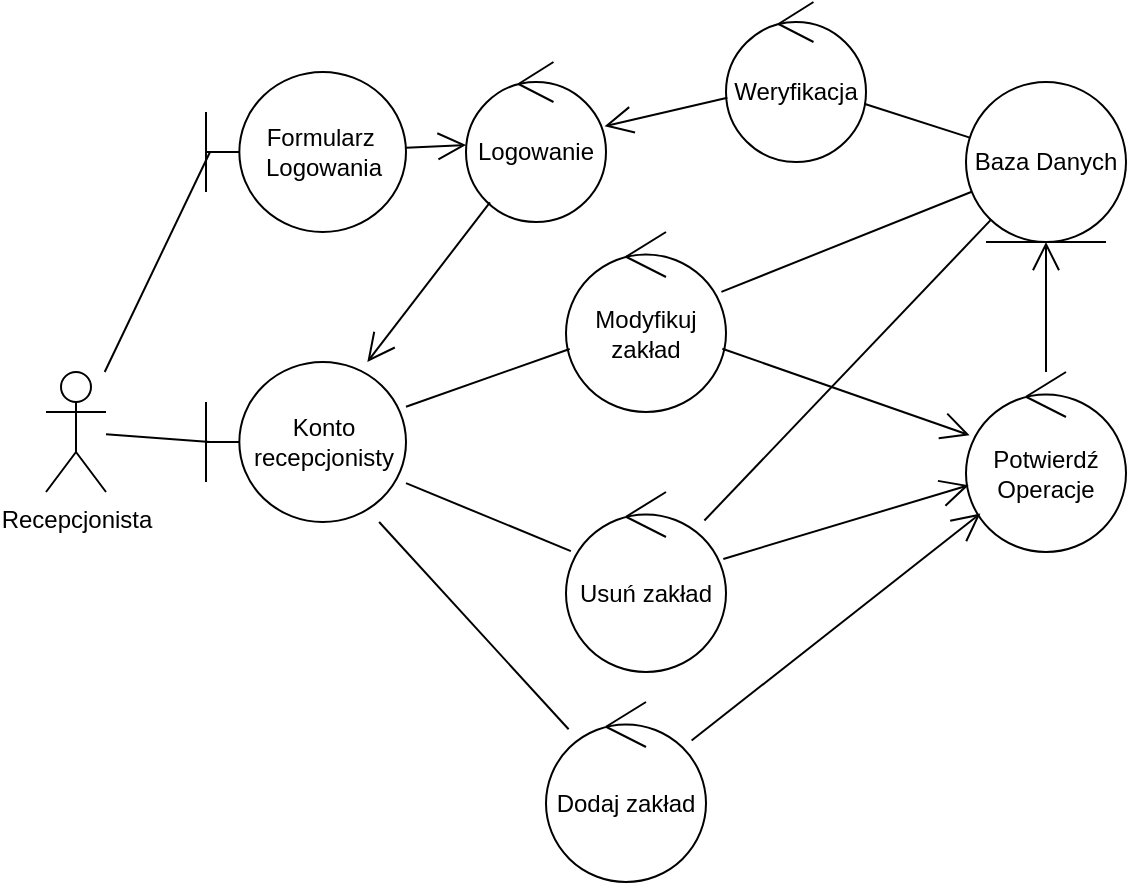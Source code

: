<mxfile version="26.1.3">
  <diagram name="Page-1" id="c4acf3e9-155e-7222-9cf6-157b1a14988f">
    <mxGraphModel dx="1434" dy="782" grid="1" gridSize="10" guides="1" tooltips="1" connect="1" arrows="1" fold="1" page="1" pageScale="1" pageWidth="850" pageHeight="1100" background="none" math="0" shadow="0">
      <root>
        <mxCell id="0" />
        <mxCell id="1" parent="0" />
        <mxCell id="8rCWrljmy4RwtUVsC9Tm-1" value="Recepcjonista" style="shape=umlActor;verticalLabelPosition=bottom;verticalAlign=top;html=1;outlineConnect=0;" parent="1" vertex="1">
          <mxGeometry x="30" y="255" width="30" height="60" as="geometry" />
        </mxCell>
        <mxCell id="8rCWrljmy4RwtUVsC9Tm-10" value="Formularz&amp;nbsp;&lt;div&gt;Logowania&lt;/div&gt;" style="shape=umlBoundary;whiteSpace=wrap;html=1;" parent="1" vertex="1">
          <mxGeometry x="110" y="105" width="100" height="80" as="geometry" />
        </mxCell>
        <mxCell id="8rCWrljmy4RwtUVsC9Tm-20" value="Baza Danych" style="ellipse;shape=umlEntity;whiteSpace=wrap;html=1;" parent="1" vertex="1">
          <mxGeometry x="490" y="110" width="80" height="80" as="geometry" />
        </mxCell>
        <mxCell id="8rCWrljmy4RwtUVsC9Tm-22" value="Usuń zakład" style="ellipse;shape=umlControl;whiteSpace=wrap;html=1;" parent="1" vertex="1">
          <mxGeometry x="290" y="315" width="80" height="90" as="geometry" />
        </mxCell>
        <mxCell id="8rCWrljmy4RwtUVsC9Tm-23" value="Dodaj zakład" style="ellipse;shape=umlControl;whiteSpace=wrap;html=1;" parent="1" vertex="1">
          <mxGeometry x="280" y="420" width="80" height="90" as="geometry" />
        </mxCell>
        <mxCell id="8rCWrljmy4RwtUVsC9Tm-24" value="Modyfikuj zakład" style="ellipse;shape=umlControl;whiteSpace=wrap;html=1;" parent="1" vertex="1">
          <mxGeometry x="290" y="185" width="80" height="90" as="geometry" />
        </mxCell>
        <mxCell id="8rCWrljmy4RwtUVsC9Tm-28" value="Potwierdź&lt;div&gt;Operacje&lt;/div&gt;" style="ellipse;shape=umlControl;whiteSpace=wrap;html=1;" parent="1" vertex="1">
          <mxGeometry x="490" y="255" width="80" height="90" as="geometry" />
        </mxCell>
        <mxCell id="6bZQrnsrSvvIPw0sIYaq-1" value="" style="endArrow=none;html=1;rounded=0;entryX=0.02;entryY=0.5;entryDx=0;entryDy=0;entryPerimeter=0;" edge="1" parent="1" source="8rCWrljmy4RwtUVsC9Tm-1" target="8rCWrljmy4RwtUVsC9Tm-10">
          <mxGeometry width="50" height="50" relative="1" as="geometry">
            <mxPoint x="110" y="260" as="sourcePoint" />
            <mxPoint x="140" y="260" as="targetPoint" />
          </mxGeometry>
        </mxCell>
        <mxCell id="6bZQrnsrSvvIPw0sIYaq-2" value="Logowanie" style="ellipse;shape=umlControl;whiteSpace=wrap;html=1;" vertex="1" parent="1">
          <mxGeometry x="240" y="100" width="70" height="80" as="geometry" />
        </mxCell>
        <mxCell id="6bZQrnsrSvvIPw0sIYaq-3" value="" style="endArrow=open;endFill=1;endSize=12;html=1;rounded=0;" edge="1" parent="1" source="8rCWrljmy4RwtUVsC9Tm-10" target="6bZQrnsrSvvIPw0sIYaq-2">
          <mxGeometry width="160" relative="1" as="geometry">
            <mxPoint x="190" y="200" as="sourcePoint" />
            <mxPoint x="350" y="200" as="targetPoint" />
          </mxGeometry>
        </mxCell>
        <mxCell id="6bZQrnsrSvvIPw0sIYaq-4" value="Konto recepcjonisty" style="shape=umlBoundary;whiteSpace=wrap;html=1;" vertex="1" parent="1">
          <mxGeometry x="110" y="250" width="100" height="80" as="geometry" />
        </mxCell>
        <mxCell id="6bZQrnsrSvvIPw0sIYaq-5" value="" style="endArrow=none;html=1;rounded=0;entryX=0.02;entryY=0.5;entryDx=0;entryDy=0;entryPerimeter=0;" edge="1" parent="1" source="8rCWrljmy4RwtUVsC9Tm-1" target="6bZQrnsrSvvIPw0sIYaq-4">
          <mxGeometry width="50" height="50" relative="1" as="geometry">
            <mxPoint x="90" y="295" as="sourcePoint" />
            <mxPoint x="140" y="245" as="targetPoint" />
          </mxGeometry>
        </mxCell>
        <mxCell id="6bZQrnsrSvvIPw0sIYaq-6" value="" style="endArrow=open;endFill=1;endSize=12;html=1;rounded=0;" edge="1" parent="1" source="6bZQrnsrSvvIPw0sIYaq-2" target="6bZQrnsrSvvIPw0sIYaq-4">
          <mxGeometry width="160" relative="1" as="geometry">
            <mxPoint x="220" y="190" as="sourcePoint" />
            <mxPoint x="380" y="190" as="targetPoint" />
          </mxGeometry>
        </mxCell>
        <mxCell id="6bZQrnsrSvvIPw0sIYaq-7" value="" style="endArrow=none;html=1;rounded=0;" edge="1" parent="1" source="6bZQrnsrSvvIPw0sIYaq-4" target="8rCWrljmy4RwtUVsC9Tm-23">
          <mxGeometry width="50" height="50" relative="1" as="geometry">
            <mxPoint x="380" y="240" as="sourcePoint" />
            <mxPoint x="430" y="190" as="targetPoint" />
          </mxGeometry>
        </mxCell>
        <mxCell id="6bZQrnsrSvvIPw0sIYaq-8" value="" style="endArrow=none;html=1;rounded=0;" edge="1" parent="1" source="6bZQrnsrSvvIPw0sIYaq-4" target="8rCWrljmy4RwtUVsC9Tm-24">
          <mxGeometry width="50" height="50" relative="1" as="geometry">
            <mxPoint x="390" y="290" as="sourcePoint" />
            <mxPoint x="440" y="240" as="targetPoint" />
          </mxGeometry>
        </mxCell>
        <mxCell id="6bZQrnsrSvvIPw0sIYaq-9" value="" style="endArrow=none;html=1;rounded=0;" edge="1" parent="1" source="6bZQrnsrSvvIPw0sIYaq-4" target="8rCWrljmy4RwtUVsC9Tm-22">
          <mxGeometry width="50" height="50" relative="1" as="geometry">
            <mxPoint x="450" y="350" as="sourcePoint" />
            <mxPoint x="500" y="300" as="targetPoint" />
          </mxGeometry>
        </mxCell>
        <mxCell id="6bZQrnsrSvvIPw0sIYaq-10" value="" style="endArrow=open;endFill=1;endSize=12;html=1;rounded=0;" edge="1" parent="1" source="8rCWrljmy4RwtUVsC9Tm-23" target="8rCWrljmy4RwtUVsC9Tm-28">
          <mxGeometry width="160" relative="1" as="geometry">
            <mxPoint x="500" y="190" as="sourcePoint" />
            <mxPoint x="660" y="190" as="targetPoint" />
          </mxGeometry>
        </mxCell>
        <mxCell id="6bZQrnsrSvvIPw0sIYaq-11" value="" style="endArrow=open;endFill=1;endSize=12;html=1;rounded=0;" edge="1" parent="1" source="8rCWrljmy4RwtUVsC9Tm-24" target="8rCWrljmy4RwtUVsC9Tm-28">
          <mxGeometry width="160" relative="1" as="geometry">
            <mxPoint x="580" y="320" as="sourcePoint" />
            <mxPoint x="740" y="320" as="targetPoint" />
          </mxGeometry>
        </mxCell>
        <mxCell id="6bZQrnsrSvvIPw0sIYaq-12" value="" style="endArrow=open;endFill=1;endSize=12;html=1;rounded=0;" edge="1" parent="1" source="8rCWrljmy4RwtUVsC9Tm-22" target="8rCWrljmy4RwtUVsC9Tm-28">
          <mxGeometry width="160" relative="1" as="geometry">
            <mxPoint x="660" y="370" as="sourcePoint" />
            <mxPoint x="820" y="370" as="targetPoint" />
          </mxGeometry>
        </mxCell>
        <mxCell id="6bZQrnsrSvvIPw0sIYaq-13" value="" style="endArrow=open;endFill=1;endSize=12;html=1;rounded=0;" edge="1" parent="1" source="8rCWrljmy4RwtUVsC9Tm-28" target="8rCWrljmy4RwtUVsC9Tm-20">
          <mxGeometry width="160" relative="1" as="geometry">
            <mxPoint x="690" y="190" as="sourcePoint" />
            <mxPoint x="850" y="190" as="targetPoint" />
          </mxGeometry>
        </mxCell>
        <mxCell id="6bZQrnsrSvvIPw0sIYaq-15" value="" style="endArrow=none;html=1;rounded=0;" edge="1" parent="1" source="8rCWrljmy4RwtUVsC9Tm-24" target="8rCWrljmy4RwtUVsC9Tm-20">
          <mxGeometry width="50" height="50" relative="1" as="geometry">
            <mxPoint x="530" y="210" as="sourcePoint" />
            <mxPoint x="580" y="160" as="targetPoint" />
          </mxGeometry>
        </mxCell>
        <mxCell id="6bZQrnsrSvvIPw0sIYaq-16" value="" style="endArrow=none;html=1;rounded=0;" edge="1" parent="1" source="8rCWrljmy4RwtUVsC9Tm-22" target="8rCWrljmy4RwtUVsC9Tm-20">
          <mxGeometry width="50" height="50" relative="1" as="geometry">
            <mxPoint x="590" y="240" as="sourcePoint" />
            <mxPoint x="640" y="190" as="targetPoint" />
          </mxGeometry>
        </mxCell>
        <mxCell id="6bZQrnsrSvvIPw0sIYaq-17" value="" style="endArrow=none;html=1;rounded=0;" edge="1" parent="1" source="6bZQrnsrSvvIPw0sIYaq-18" target="8rCWrljmy4RwtUVsC9Tm-20">
          <mxGeometry width="50" height="50" relative="1" as="geometry">
            <mxPoint x="500" y="100" as="sourcePoint" />
            <mxPoint x="490" y="60" as="targetPoint" />
          </mxGeometry>
        </mxCell>
        <mxCell id="6bZQrnsrSvvIPw0sIYaq-18" value="Weryfikacja" style="ellipse;shape=umlControl;whiteSpace=wrap;html=1;" vertex="1" parent="1">
          <mxGeometry x="370" y="70" width="70" height="80" as="geometry" />
        </mxCell>
        <mxCell id="6bZQrnsrSvvIPw0sIYaq-19" value="" style="endArrow=open;endFill=1;endSize=12;html=1;rounded=0;" edge="1" parent="1" source="6bZQrnsrSvvIPw0sIYaq-18" target="6bZQrnsrSvvIPw0sIYaq-2">
          <mxGeometry width="160" relative="1" as="geometry">
            <mxPoint x="270" y="40" as="sourcePoint" />
            <mxPoint x="430" y="40" as="targetPoint" />
          </mxGeometry>
        </mxCell>
      </root>
    </mxGraphModel>
  </diagram>
</mxfile>
